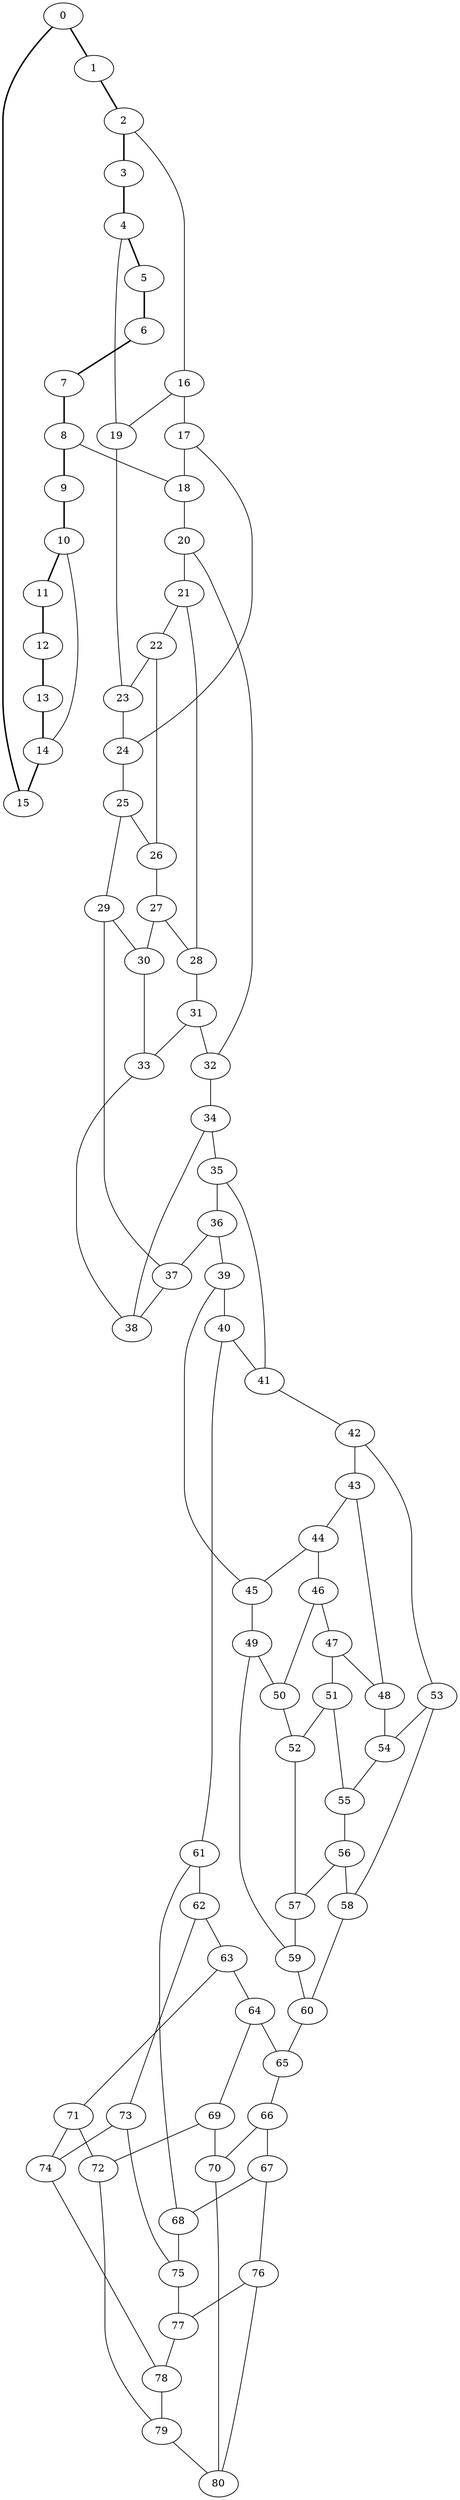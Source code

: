 //Inside of this graph isn't 3-connected
graph G {
0 [ pos = " 20.50,0.00!" ];
0 -- 1[style=bold];
0 -- 15[style=bold];
1 [ pos = " 18.94,7.85!" ];
1 -- 2[style=bold];
2 [ pos = " 14.50,14.50!" ];
2 -- 3[style=bold];
2 -- 16;
3 [ pos = " 7.85,18.94!" ];
3 -- 4[style=bold];
4 [ pos = " 0.00,20.50!" ];
4 -- 5[style=bold];
4 -- 19;
5 [ pos = " -7.85,18.94!" ];
5 -- 6[style=bold];
6 [ pos = " -14.50,14.50!" ];
6 -- 7[style=bold];
7 [ pos = " -18.94,7.85!" ];
7 -- 8[style=bold];
8 [ pos = " -20.50,0.00!" ];
8 -- 9[style=bold];
8 -- 18;
9 [ pos = " -18.94,-7.85!" ];
9 -- 10[style=bold];
10 [ pos = " -14.50,-14.50!" ];
10 -- 11[style=bold];
10 -- 14;
11 [ pos = " -7.85,-18.94!" ];
11 -- 12[style=bold];
12 [ pos = " 0.00,-20.50!" ];
12 -- 13[style=bold];
13 [ pos = " 7.85,-18.94!" ];
13 -- 14[style=bold];
14 [ pos = " 14.50,-14.50!" ];
14 -- 15[style=bold];
15 [ pos = " 18.94,-7.85!" ];
16 -- 17;
16 -- 19;
17 -- 18;
17 -- 24;
18 -- 20;
19 -- 23;
20 -- 21;
20 -- 32;
21 -- 22;
21 -- 28;
22 -- 23;
22 -- 26;
23 -- 24;
24 -- 25;
25 -- 26;
25 -- 29;
26 -- 27;
27 -- 28;
27 -- 30;
28 -- 31;
29 -- 30;
29 -- 37;
30 -- 33;
31 -- 32;
31 -- 33;
32 -- 34;
33 -- 38;
34 -- 35;
34 -- 38;
35 -- 36;
35 -- 41;
36 -- 37;
36 -- 39;
37 -- 38;
39 -- 40;
39 -- 45;
40 -- 41;
40 -- 61;
41 -- 42;
42 -- 43;
42 -- 53;
43 -- 44;
43 -- 48;
44 -- 45;
44 -- 46;
45 -- 49;
46 -- 47;
46 -- 50;
47 -- 48;
47 -- 51;
48 -- 54;
49 -- 50;
49 -- 59;
50 -- 52;
51 -- 52;
51 -- 55;
52 -- 57;
53 -- 54;
53 -- 58;
54 -- 55;
55 -- 56;
56 -- 57;
56 -- 58;
57 -- 59;
58 -- 60;
59 -- 60;
60 -- 65;
61 -- 62;
61 -- 68;
62 -- 63;
62 -- 73;
63 -- 64;
63 -- 71;
64 -- 65;
64 -- 69;
65 -- 66;
66 -- 67;
66 -- 70;
67 -- 68;
67 -- 76;
68 -- 75;
69 -- 70;
69 -- 72;
70 -- 80;
71 -- 72;
71 -- 74;
72 -- 79;
73 -- 74;
73 -- 75;
74 -- 78;
75 -- 77;
76 -- 77;
76 -- 80;
77 -- 78;
78 -- 79;
79 -- 80;
}

